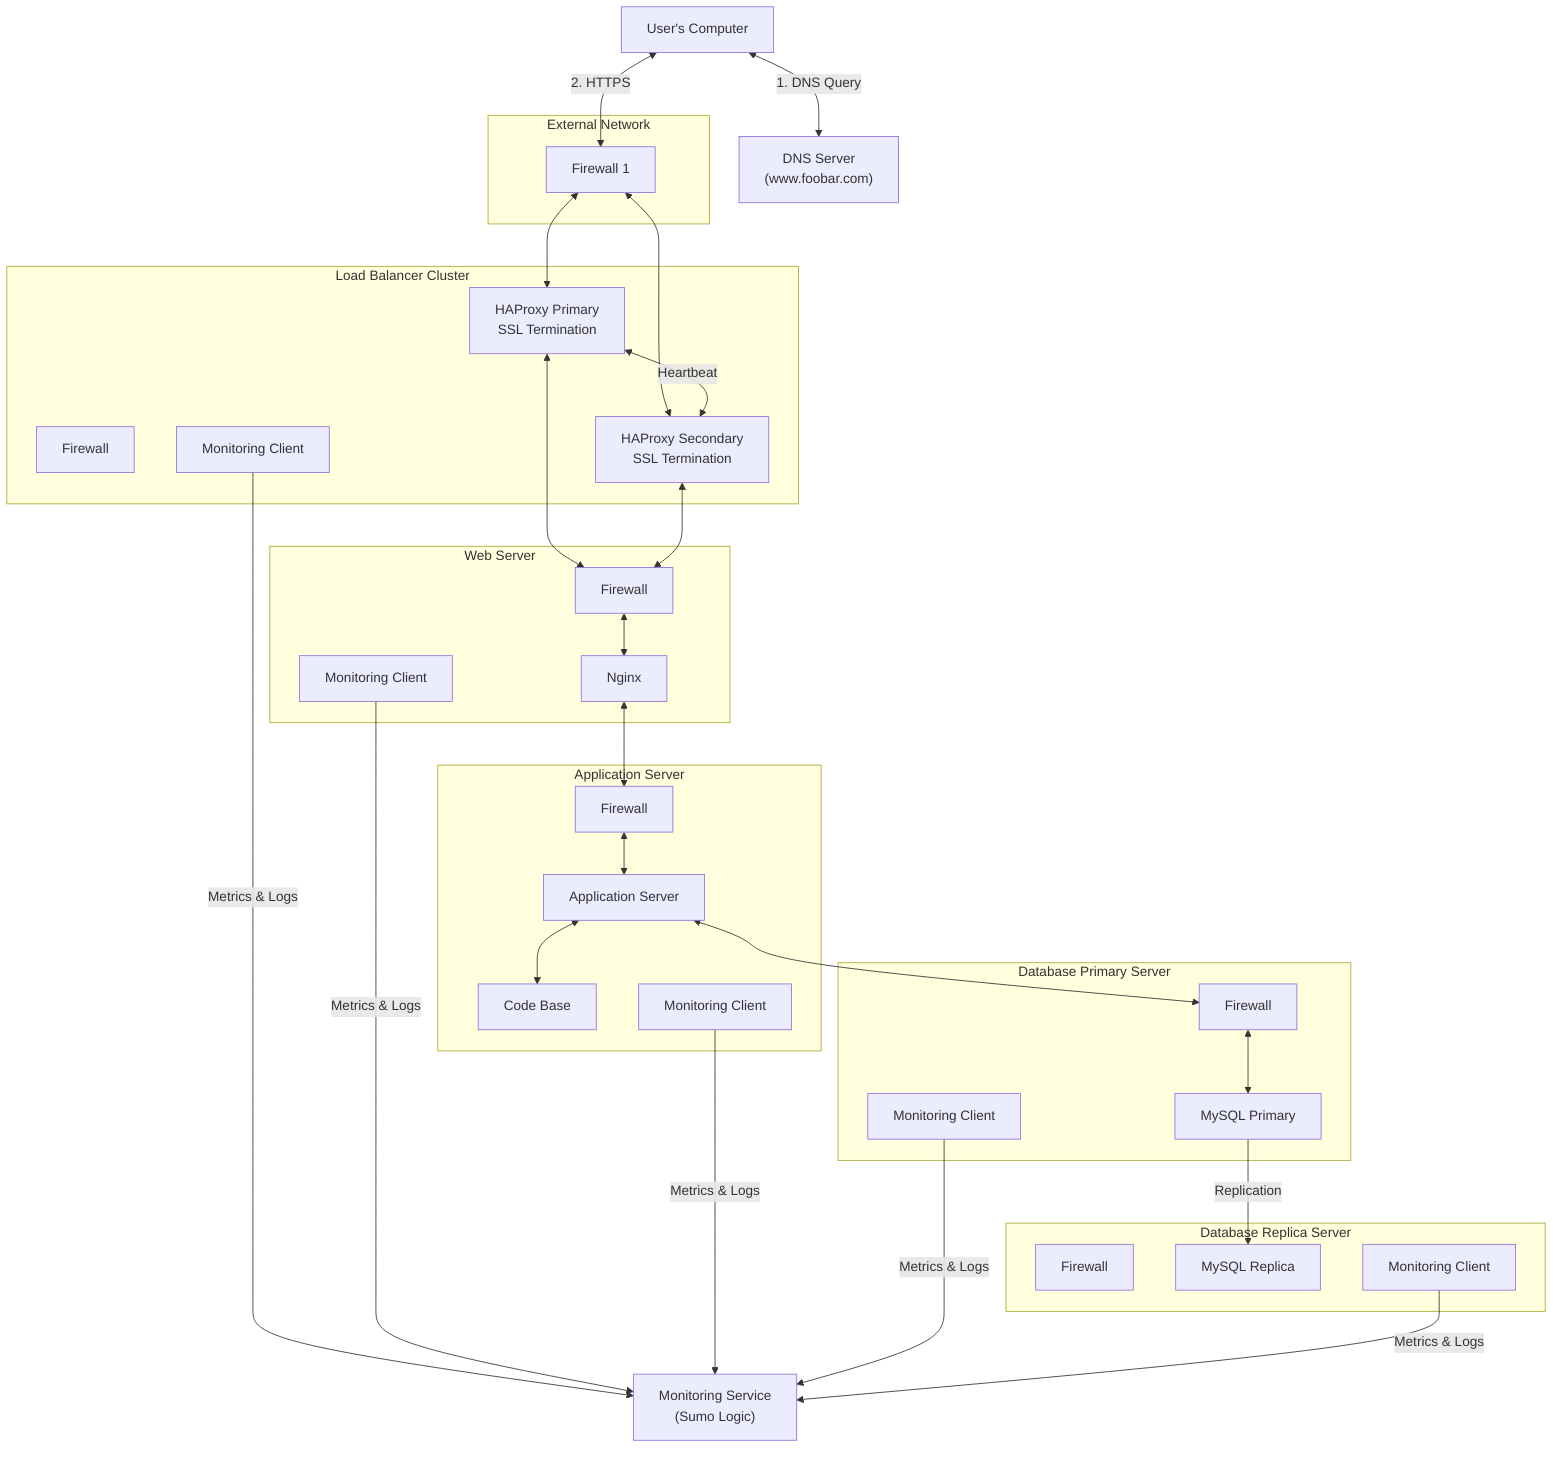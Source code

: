 flowchart TD
    User["User's Computer"]
    DNS["DNS Server\n(www.foobar.com)"]
    
    subgraph External["External Network"]
        FW1["Firewall 1"]
    end
    
    subgraph LB_Cluster["Load Balancer Cluster"]
        FW_LB["Firewall"]
        HAProxy1["HAProxy Primary\nSSL Termination"]
        HAProxy2["HAProxy Secondary\nSSL Termination"]
        MC_LB["Monitoring Client"]
    end
    
    subgraph WebServer["Web Server"]
        FW_Web["Firewall"]
        Nginx["Nginx"]
        MC_Web["Monitoring Client"]
    end
    
    subgraph AppServer["Application Server"]
        FW_App["Firewall"]
        App["Application Server"]
        Code["Code Base"]
        MC_App["Monitoring Client"]
    end
    
    subgraph DB_Primary["Database Primary Server"]
        FW_DB1["Firewall"]
        MySQL_Primary["MySQL Primary"]
        MC_DB1["Monitoring Client"]
    end
    
    subgraph DB_Replica["Database Replica Server"]
        FW_DB2["Firewall"]
        MySQL_Replica["MySQL Replica"]
        MC_DB2["Monitoring Client"]
    end
    
    User <--"1. DNS Query"--> DNS
    User <--"2. HTTPS"--> FW1
    FW1 <--> HAProxy1 & HAProxy2
    HAProxy1 <--"Heartbeat"--> HAProxy2
    
    HAProxy1 & HAProxy2 <--> FW_Web
    FW_Web <--> Nginx
    Nginx <--> FW_App
    FW_App <--> App
    App <--> Code
    App <--> FW_DB1
    FW_DB1 <--> MySQL_Primary
    MySQL_Primary --"Replication"--> MySQL_Replica
    
    MonitoringService["Monitoring Service\n(Sumo Logic)"]
    MC_LB & MC_Web & MC_App & MC_DB1 & MC_DB2 --"Metrics & Logs"--> MonitoringService